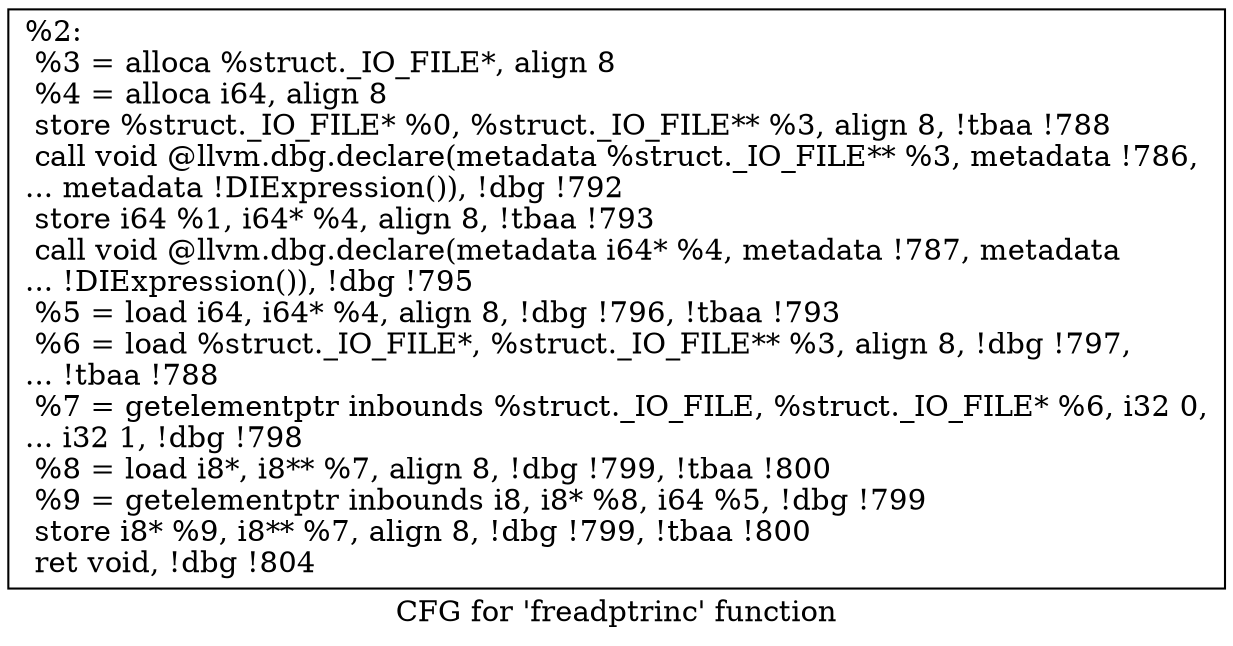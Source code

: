 digraph "CFG for 'freadptrinc' function" {
	label="CFG for 'freadptrinc' function";

	Node0x25d5e20 [shape=record,label="{%2:\l  %3 = alloca %struct._IO_FILE*, align 8\l  %4 = alloca i64, align 8\l  store %struct._IO_FILE* %0, %struct._IO_FILE** %3, align 8, !tbaa !788\l  call void @llvm.dbg.declare(metadata %struct._IO_FILE** %3, metadata !786,\l... metadata !DIExpression()), !dbg !792\l  store i64 %1, i64* %4, align 8, !tbaa !793\l  call void @llvm.dbg.declare(metadata i64* %4, metadata !787, metadata\l... !DIExpression()), !dbg !795\l  %5 = load i64, i64* %4, align 8, !dbg !796, !tbaa !793\l  %6 = load %struct._IO_FILE*, %struct._IO_FILE** %3, align 8, !dbg !797,\l... !tbaa !788\l  %7 = getelementptr inbounds %struct._IO_FILE, %struct._IO_FILE* %6, i32 0,\l... i32 1, !dbg !798\l  %8 = load i8*, i8** %7, align 8, !dbg !799, !tbaa !800\l  %9 = getelementptr inbounds i8, i8* %8, i64 %5, !dbg !799\l  store i8* %9, i8** %7, align 8, !dbg !799, !tbaa !800\l  ret void, !dbg !804\l}"];
}
